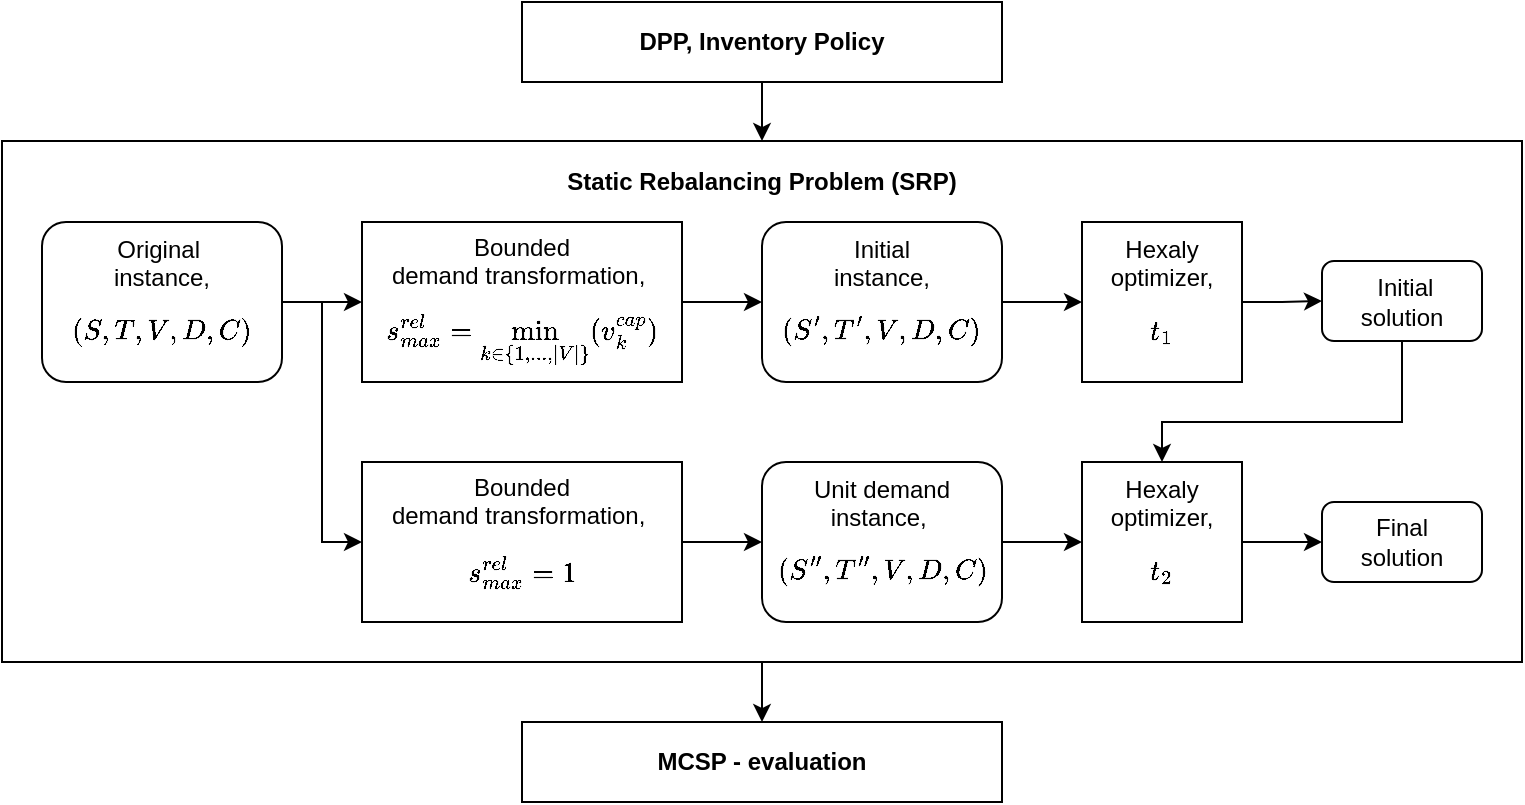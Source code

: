 <mxfile version="26.0.16" pages="2">
  <diagram name="warm_start" id="KY02T8LHWGHWIzESt0Z-">
    <mxGraphModel dx="2004" dy="1203" grid="1" gridSize="10" guides="1" tooltips="1" connect="1" arrows="1" fold="1" page="1" pageScale="1" pageWidth="850" pageHeight="1100" math="1" shadow="0">
      <root>
        <mxCell id="0" />
        <mxCell id="1" parent="0" />
        <mxCell id="dBy8Rh81H2XWf5Ag_Fo4-35" value="" style="rounded=0;whiteSpace=wrap;html=1;fillColor=none;" parent="1" vertex="1">
          <mxGeometry x="20" y="119.5" width="760" height="260.5" as="geometry" />
        </mxCell>
        <mxCell id="dBy8Rh81H2XWf5Ag_Fo4-2" value="Original&amp;nbsp;&lt;div&gt;instance,&lt;div&gt;&lt;span style=&quot;background-color: transparent; color: light-dark(rgb(0, 0, 0), rgb(255, 255, 255));&quot;&gt;$$(S, T, V, D, C)$$&lt;/span&gt;&lt;/div&gt;&lt;/div&gt;" style="text;html=1;align=center;verticalAlign=middle;whiteSpace=wrap;rounded=0;strokeColor=none;" parent="1" vertex="1">
          <mxGeometry x="40" y="160" width="120" height="80" as="geometry" />
        </mxCell>
        <mxCell id="dBy8Rh81H2XWf5Ag_Fo4-3" value="Initial&lt;div&gt;&lt;span style=&quot;background-color: transparent; color: light-dark(rgb(0, 0, 0), rgb(255, 255, 255));&quot;&gt;instance,&lt;/span&gt;&lt;div&gt;&lt;div&gt;&lt;span style=&quot;background-color: transparent; color: light-dark(rgb(0, 0, 0), rgb(255, 255, 255));&quot;&gt;$$(S&#39;, T&#39;, V, D, C)$$&lt;/span&gt;&lt;/div&gt;&lt;/div&gt;&lt;/div&gt;" style="text;html=1;align=center;verticalAlign=middle;whiteSpace=wrap;rounded=0;" parent="1" vertex="1">
          <mxGeometry x="400" y="160" width="120" height="80" as="geometry" />
        </mxCell>
        <mxCell id="dBy8Rh81H2XWf5Ag_Fo4-4" value="Unit demand&lt;div&gt;&lt;span style=&quot;background-color: transparent; color: light-dark(rgb(0, 0, 0), rgb(255, 255, 255));&quot;&gt;instance,&amp;nbsp;&lt;/span&gt;&lt;span style=&quot;background-color: transparent; color: light-dark(rgb(0, 0, 0), rgb(255, 255, 255));&quot;&gt;$$(S&#39;&#39;, T&#39;&#39;, V, D, C)$$&lt;/span&gt;&lt;/div&gt;" style="text;html=1;align=center;verticalAlign=middle;whiteSpace=wrap;rounded=0;" parent="1" vertex="1">
          <mxGeometry x="400" y="280" width="120" height="80" as="geometry" />
        </mxCell>
        <mxCell id="dBy8Rh81H2XWf5Ag_Fo4-5" value="&amp;nbsp;Initial&lt;div&gt;&lt;span style=&quot;background-color: transparent; color: light-dark(rgb(0, 0, 0), rgb(255, 255, 255));&quot;&gt;solution&lt;/span&gt;&lt;/div&gt;" style="text;html=1;align=center;verticalAlign=middle;whiteSpace=wrap;rounded=0;" parent="1" vertex="1">
          <mxGeometry x="680" y="179.5" width="80" height="40" as="geometry" />
        </mxCell>
        <mxCell id="dBy8Rh81H2XWf5Ag_Fo4-6" style="edgeStyle=orthogonalEdgeStyle;rounded=0;orthogonalLoop=1;jettySize=auto;html=1;exitX=0.5;exitY=1;exitDx=0;exitDy=0;" parent="1" source="dBy8Rh81H2XWf5Ag_Fo4-5" target="dBy8Rh81H2XWf5Ag_Fo4-5" edge="1">
          <mxGeometry relative="1" as="geometry" />
        </mxCell>
        <mxCell id="dBy8Rh81H2XWf5Ag_Fo4-7" value="Final&lt;div&gt;solution&lt;/div&gt;" style="text;html=1;align=center;verticalAlign=middle;whiteSpace=wrap;rounded=0;" parent="1" vertex="1">
          <mxGeometry x="680" y="300" width="80" height="40" as="geometry" />
        </mxCell>
        <mxCell id="dBy8Rh81H2XWf5Ag_Fo4-10" value="&amp;nbsp;Hexaly&lt;span style=&quot;background-color: transparent; color: light-dark(rgb(0, 0, 0), rgb(255, 255, 255));&quot;&gt;&amp;nbsp;&lt;/span&gt;&lt;div&gt;&lt;span style=&quot;background-color: transparent; color: light-dark(rgb(0, 0, 0), rgb(255, 255, 255));&quot;&gt;optimizer,&lt;/span&gt;&lt;div&gt;$$t_1$$&lt;/div&gt;&lt;/div&gt;" style="text;html=1;align=center;verticalAlign=middle;whiteSpace=wrap;rounded=0;" parent="1" vertex="1">
          <mxGeometry x="560" y="160" width="80" height="80" as="geometry" />
        </mxCell>
        <mxCell id="dBy8Rh81H2XWf5Ag_Fo4-11" value="Bounded&lt;div&gt;demand&amp;nbsp;&lt;span style=&quot;background-color: transparent; color: light-dark(rgb(0, 0, 0), rgb(255, 255, 255));&quot;&gt;transformation,&amp;nbsp;&lt;/span&gt;&lt;/div&gt;&lt;div&gt;$$s^{rel}_{max}=1$$&lt;span style=&quot;background-color: transparent; color: light-dark(rgb(0, 0, 0), rgb(255, 255, 255));&quot;&gt;&lt;/span&gt;&lt;/div&gt;" style="text;html=1;align=center;verticalAlign=middle;whiteSpace=wrap;rounded=0;" parent="1" vertex="1">
          <mxGeometry x="200" y="280" width="160" height="80" as="geometry" />
        </mxCell>
        <mxCell id="dBy8Rh81H2XWf5Ag_Fo4-12" value="&amp;nbsp;Hexaly&lt;span style=&quot;background-color: transparent; color: light-dark(rgb(0, 0, 0), rgb(255, 255, 255));&quot;&gt;&amp;nbsp;&lt;/span&gt;&lt;div&gt;&lt;span style=&quot;background-color: transparent; color: light-dark(rgb(0, 0, 0), rgb(255, 255, 255));&quot;&gt;optimizer,&lt;/span&gt;&lt;div&gt;$$t_2$$&lt;/div&gt;&lt;/div&gt;" style="text;html=1;align=center;verticalAlign=middle;whiteSpace=wrap;rounded=0;" parent="1" vertex="1">
          <mxGeometry x="560" y="280" width="80" height="80" as="geometry" />
        </mxCell>
        <mxCell id="dBy8Rh81H2XWf5Ag_Fo4-13" value="Bounded&lt;div&gt;demand&amp;nbsp;&lt;span style=&quot;background-color: transparent; color: light-dark(rgb(0, 0, 0), rgb(255, 255, 255));&quot;&gt;transformation,&amp;nbsp;&lt;/span&gt;&lt;/div&gt;&lt;div&gt;&lt;div&gt;$$s^{rel}_{max}=\min_{k \in \{1,..., |V|\}} (v_{k}^{cap})$$&lt;/div&gt;&lt;/div&gt;" style="text;html=1;align=center;verticalAlign=middle;whiteSpace=wrap;rounded=0;" parent="1" vertex="1">
          <mxGeometry x="200" y="170" width="160" height="70" as="geometry" />
        </mxCell>
        <mxCell id="dBy8Rh81H2XWf5Ag_Fo4-27" style="edgeStyle=orthogonalEdgeStyle;rounded=0;orthogonalLoop=1;jettySize=auto;html=1;entryX=0;entryY=0.5;entryDx=0;entryDy=0;" parent="1" source="dBy8Rh81H2XWf5Ag_Fo4-14" target="dBy8Rh81H2XWf5Ag_Fo4-16" edge="1">
          <mxGeometry relative="1" as="geometry" />
        </mxCell>
        <mxCell id="dBy8Rh81H2XWf5Ag_Fo4-30" style="edgeStyle=orthogonalEdgeStyle;rounded=0;orthogonalLoop=1;jettySize=auto;html=1;entryX=0;entryY=0.5;entryDx=0;entryDy=0;" parent="1" source="dBy8Rh81H2XWf5Ag_Fo4-14" target="dBy8Rh81H2XWf5Ag_Fo4-17" edge="1">
          <mxGeometry relative="1" as="geometry" />
        </mxCell>
        <mxCell id="dBy8Rh81H2XWf5Ag_Fo4-16" value="" style="rounded=0;whiteSpace=wrap;html=1;gradientColor=default;fillColor=none;strokeColor=default;" parent="1" vertex="1">
          <mxGeometry x="200" y="160" width="160" height="80" as="geometry" />
        </mxCell>
        <mxCell id="dBy8Rh81H2XWf5Ag_Fo4-14" value="" style="rounded=1;whiteSpace=wrap;html=1;gradientColor=default;fillColor=none;strokeColor=default;" parent="1" vertex="1">
          <mxGeometry x="40" y="160" width="120" height="80" as="geometry" />
        </mxCell>
        <mxCell id="dBy8Rh81H2XWf5Ag_Fo4-28" style="edgeStyle=orthogonalEdgeStyle;rounded=0;orthogonalLoop=1;jettySize=auto;html=1;entryX=0;entryY=0.5;entryDx=0;entryDy=0;" parent="1" source="dBy8Rh81H2XWf5Ag_Fo4-16" target="dBy8Rh81H2XWf5Ag_Fo4-18" edge="1">
          <mxGeometry relative="1" as="geometry" />
        </mxCell>
        <mxCell id="dBy8Rh81H2XWf5Ag_Fo4-31" style="edgeStyle=orthogonalEdgeStyle;rounded=0;orthogonalLoop=1;jettySize=auto;html=1;entryX=0;entryY=0.5;entryDx=0;entryDy=0;" parent="1" source="dBy8Rh81H2XWf5Ag_Fo4-17" target="dBy8Rh81H2XWf5Ag_Fo4-19" edge="1">
          <mxGeometry relative="1" as="geometry" />
        </mxCell>
        <mxCell id="dBy8Rh81H2XWf5Ag_Fo4-17" value="" style="rounded=0;whiteSpace=wrap;html=1;gradientColor=default;fillColor=none;strokeColor=default;" parent="1" vertex="1">
          <mxGeometry x="200" y="280" width="160" height="80" as="geometry" />
        </mxCell>
        <mxCell id="dBy8Rh81H2XWf5Ag_Fo4-29" style="edgeStyle=orthogonalEdgeStyle;rounded=0;orthogonalLoop=1;jettySize=auto;html=1;entryX=0;entryY=0.5;entryDx=0;entryDy=0;" parent="1" source="dBy8Rh81H2XWf5Ag_Fo4-18" target="dBy8Rh81H2XWf5Ag_Fo4-21" edge="1">
          <mxGeometry relative="1" as="geometry" />
        </mxCell>
        <mxCell id="dBy8Rh81H2XWf5Ag_Fo4-18" value="" style="rounded=1;whiteSpace=wrap;html=1;gradientColor=default;fillColor=none;strokeColor=default;" parent="1" vertex="1">
          <mxGeometry x="400" y="160" width="120" height="80" as="geometry" />
        </mxCell>
        <mxCell id="dBy8Rh81H2XWf5Ag_Fo4-32" style="edgeStyle=orthogonalEdgeStyle;rounded=0;orthogonalLoop=1;jettySize=auto;html=1;entryX=0;entryY=0.5;entryDx=0;entryDy=0;" parent="1" source="dBy8Rh81H2XWf5Ag_Fo4-19" target="dBy8Rh81H2XWf5Ag_Fo4-22" edge="1">
          <mxGeometry relative="1" as="geometry" />
        </mxCell>
        <mxCell id="dBy8Rh81H2XWf5Ag_Fo4-19" value="" style="rounded=1;whiteSpace=wrap;html=1;gradientColor=default;fillColor=none;strokeColor=default;" parent="1" vertex="1">
          <mxGeometry x="400" y="280" width="120" height="80" as="geometry" />
        </mxCell>
        <mxCell id="dBy8Rh81H2XWf5Ag_Fo4-34" style="edgeStyle=orthogonalEdgeStyle;rounded=0;orthogonalLoop=1;jettySize=auto;html=1;entryX=0;entryY=0.5;entryDx=0;entryDy=0;" parent="1" source="dBy8Rh81H2XWf5Ag_Fo4-21" target="dBy8Rh81H2XWf5Ag_Fo4-23" edge="1">
          <mxGeometry relative="1" as="geometry" />
        </mxCell>
        <mxCell id="dBy8Rh81H2XWf5Ag_Fo4-21" value="" style="rounded=0;whiteSpace=wrap;html=1;gradientColor=default;fillColor=none;strokeColor=default;" parent="1" vertex="1">
          <mxGeometry x="560" y="160" width="80" height="80" as="geometry" />
        </mxCell>
        <mxCell id="dBy8Rh81H2XWf5Ag_Fo4-33" style="edgeStyle=orthogonalEdgeStyle;rounded=0;orthogonalLoop=1;jettySize=auto;html=1;entryX=0;entryY=0.5;entryDx=0;entryDy=0;" parent="1" source="dBy8Rh81H2XWf5Ag_Fo4-22" target="dBy8Rh81H2XWf5Ag_Fo4-24" edge="1">
          <mxGeometry relative="1" as="geometry" />
        </mxCell>
        <mxCell id="dBy8Rh81H2XWf5Ag_Fo4-22" value="" style="rounded=0;whiteSpace=wrap;html=1;gradientColor=default;fillColor=none;strokeColor=default;" parent="1" vertex="1">
          <mxGeometry x="560" y="280" width="80" height="80" as="geometry" />
        </mxCell>
        <mxCell id="dBy8Rh81H2XWf5Ag_Fo4-25" style="edgeStyle=orthogonalEdgeStyle;rounded=0;orthogonalLoop=1;jettySize=auto;html=1;entryX=0.5;entryY=0;entryDx=0;entryDy=0;" parent="1" source="dBy8Rh81H2XWf5Ag_Fo4-23" target="dBy8Rh81H2XWf5Ag_Fo4-22" edge="1">
          <mxGeometry relative="1" as="geometry">
            <Array as="points">
              <mxPoint x="720" y="260" />
              <mxPoint x="600" y="260" />
            </Array>
          </mxGeometry>
        </mxCell>
        <mxCell id="dBy8Rh81H2XWf5Ag_Fo4-23" value="" style="rounded=1;whiteSpace=wrap;html=1;gradientColor=default;fillColor=none;strokeColor=default;" parent="1" vertex="1">
          <mxGeometry x="680" y="179.5" width="80" height="40" as="geometry" />
        </mxCell>
        <mxCell id="dBy8Rh81H2XWf5Ag_Fo4-24" value="" style="rounded=1;whiteSpace=wrap;html=1;gradientColor=default;fillColor=none;strokeColor=default;" parent="1" vertex="1">
          <mxGeometry x="680" y="300" width="80" height="40" as="geometry" />
        </mxCell>
        <mxCell id="dBy8Rh81H2XWf5Ag_Fo4-39" style="edgeStyle=orthogonalEdgeStyle;rounded=0;orthogonalLoop=1;jettySize=auto;html=1;entryX=0.5;entryY=0;entryDx=0;entryDy=0;" parent="1" source="dBy8Rh81H2XWf5Ag_Fo4-35" target="dBy8Rh81H2XWf5Ag_Fo4-38" edge="1">
          <mxGeometry relative="1" as="geometry" />
        </mxCell>
        <mxCell id="dBy8Rh81H2XWf5Ag_Fo4-38" value="&lt;b&gt;MCSP - evaluation&lt;/b&gt;" style="text;html=1;align=center;verticalAlign=middle;whiteSpace=wrap;rounded=0;strokeColor=default;" parent="1" vertex="1">
          <mxGeometry x="280" y="410" width="240" height="40" as="geometry" />
        </mxCell>
        <mxCell id="dBy8Rh81H2XWf5Ag_Fo4-41" style="edgeStyle=orthogonalEdgeStyle;rounded=0;orthogonalLoop=1;jettySize=auto;html=1;entryX=0.5;entryY=0;entryDx=0;entryDy=0;" parent="1" source="dBy8Rh81H2XWf5Ag_Fo4-40" target="dBy8Rh81H2XWf5Ag_Fo4-35" edge="1">
          <mxGeometry relative="1" as="geometry" />
        </mxCell>
        <mxCell id="dBy8Rh81H2XWf5Ag_Fo4-40" value="&lt;b&gt;DPP, Inventory Policy&lt;/b&gt;" style="text;html=1;align=center;verticalAlign=middle;whiteSpace=wrap;rounded=0;strokeColor=default;" parent="1" vertex="1">
          <mxGeometry x="280" y="50" width="240" height="40" as="geometry" />
        </mxCell>
        <mxCell id="dBy8Rh81H2XWf5Ag_Fo4-42" value="&lt;b&gt;Static Rebalancing Problem (SRP)&lt;/b&gt;" style="text;html=1;align=center;verticalAlign=middle;whiteSpace=wrap;rounded=0;" parent="1" vertex="1">
          <mxGeometry x="280" y="119.5" width="240" height="40.5" as="geometry" />
        </mxCell>
      </root>
    </mxGraphModel>
  </diagram>
  <diagram id="S4uw-Xjzn5sDwjWiQ1JI" name="basic">
    <mxGraphModel dx="2004" dy="1203" grid="1" gridSize="10" guides="1" tooltips="1" connect="1" arrows="1" fold="1" page="1" pageScale="1" pageWidth="850" pageHeight="1100" math="1" shadow="0">
      <root>
        <mxCell id="0" />
        <mxCell id="1" parent="0" />
        <mxCell id="MNkQe6NdBOrTk7cfu1HG-1" value="" style="rounded=0;whiteSpace=wrap;html=1;fillColor=none;" parent="1" vertex="1">
          <mxGeometry x="20" y="119.5" width="760" height="130.5" as="geometry" />
        </mxCell>
        <mxCell id="MNkQe6NdBOrTk7cfu1HG-11" value="Bounded&lt;div&gt;demand&amp;nbsp;&lt;span style=&quot;background-color: transparent; color: light-dark(rgb(0, 0, 0), rgb(255, 255, 255));&quot;&gt;transformation,&amp;nbsp;&lt;/span&gt;&lt;/div&gt;&lt;div&gt;$$s^{rel}_{max} \in \{1, \min_{k \in \{1,..., |V|\}} (v_{k}^{cap})\}$$&lt;/div&gt;" style="text;html=1;align=center;verticalAlign=middle;whiteSpace=wrap;rounded=0;" parent="1" vertex="1">
          <mxGeometry x="200" y="170" width="160" height="70" as="geometry" />
        </mxCell>
        <mxCell id="MNkQe6NdBOrTk7cfu1HG-16" value="" style="rounded=0;whiteSpace=wrap;html=1;gradientColor=default;fillColor=none;strokeColor=default;" parent="1" vertex="1">
          <mxGeometry x="190" y="164.5" width="180" height="70" as="geometry" />
        </mxCell>
        <mxCell id="MNkQe6NdBOrTk7cfu1HG-29" value="" style="rounded=1;whiteSpace=wrap;html=1;gradientColor=default;fillColor=none;strokeColor=default;" parent="1" vertex="1">
          <mxGeometry x="680" y="179.5" width="80" height="40" as="geometry" />
        </mxCell>
        <mxCell id="MNkQe6NdBOrTk7cfu1HG-25" value="" style="rounded=0;whiteSpace=wrap;html=1;gradientColor=default;fillColor=none;strokeColor=default;" parent="1" vertex="1">
          <mxGeometry x="560" y="165" width="80" height="70" as="geometry" />
        </mxCell>
        <mxCell id="MNkQe6NdBOrTk7cfu1HG-8" value="&amp;nbsp;Hexaly&lt;span style=&quot;background-color: transparent; color: light-dark(rgb(0, 0, 0), rgb(255, 255, 255));&quot;&gt;&amp;nbsp;&lt;/span&gt;&lt;div&gt;&lt;span style=&quot;background-color: transparent; color: light-dark(rgb(0, 0, 0), rgb(255, 255, 255));&quot;&gt;optimizer,&lt;/span&gt;&lt;div&gt;$$t$$&lt;/div&gt;&lt;/div&gt;" style="text;html=1;align=center;verticalAlign=middle;whiteSpace=wrap;rounded=0;" parent="1" vertex="1">
          <mxGeometry x="560" y="170" width="80" height="80" as="geometry" />
        </mxCell>
        <mxCell id="MNkQe6NdBOrTk7cfu1HG-20" value="" style="rounded=1;whiteSpace=wrap;html=1;gradientColor=default;fillColor=none;strokeColor=default;" parent="1" vertex="1">
          <mxGeometry x="400" y="160" width="120" height="80" as="geometry" />
        </mxCell>
        <mxCell id="MNkQe6NdBOrTk7cfu1HG-2" value="Original&amp;nbsp;&lt;div&gt;instance,&lt;div&gt;&lt;span style=&quot;background-color: transparent; color: light-dark(rgb(0, 0, 0), rgb(255, 255, 255));&quot;&gt;$$(S, T, V, D, C)$$&lt;/span&gt;&lt;/div&gt;&lt;/div&gt;" style="text;html=1;align=center;verticalAlign=middle;whiteSpace=wrap;rounded=0;strokeColor=none;" parent="1" vertex="1">
          <mxGeometry x="40" y="160" width="120" height="80" as="geometry" />
        </mxCell>
        <mxCell id="MNkQe6NdBOrTk7cfu1HG-3" value="Transformed&lt;div&gt;&lt;div&gt;&lt;span style=&quot;background-color: transparent; color: light-dark(rgb(0, 0, 0), rgb(255, 255, 255));&quot;&gt;instance,&lt;/span&gt;&lt;div&gt;&lt;div&gt;&lt;span style=&quot;background-color: transparent; color: light-dark(rgb(0, 0, 0), rgb(255, 255, 255));&quot;&gt;$$(S&#39;, T&#39;, V, D, C)$$&lt;/span&gt;&lt;/div&gt;&lt;/div&gt;&lt;/div&gt;&lt;/div&gt;" style="text;html=1;align=center;verticalAlign=middle;whiteSpace=wrap;rounded=0;" parent="1" vertex="1">
          <mxGeometry x="400" y="160" width="120" height="80" as="geometry" />
        </mxCell>
        <mxCell id="MNkQe6NdBOrTk7cfu1HG-5" value="&amp;nbsp;Final&lt;div&gt;&lt;span style=&quot;background-color: transparent; color: light-dark(rgb(0, 0, 0), rgb(255, 255, 255));&quot;&gt;solution&lt;/span&gt;&lt;/div&gt;" style="text;html=1;align=center;verticalAlign=middle;whiteSpace=wrap;rounded=0;" parent="1" vertex="1">
          <mxGeometry x="680" y="179.5" width="80" height="40" as="geometry" />
        </mxCell>
        <mxCell id="MNkQe6NdBOrTk7cfu1HG-6" style="edgeStyle=orthogonalEdgeStyle;rounded=0;orthogonalLoop=1;jettySize=auto;html=1;exitX=0.5;exitY=1;exitDx=0;exitDy=0;" parent="1" source="MNkQe6NdBOrTk7cfu1HG-5" target="MNkQe6NdBOrTk7cfu1HG-5" edge="1">
          <mxGeometry relative="1" as="geometry" />
        </mxCell>
        <mxCell id="MNkQe6NdBOrTk7cfu1HG-12" style="edgeStyle=orthogonalEdgeStyle;rounded=0;orthogonalLoop=1;jettySize=auto;html=1;entryX=0;entryY=0.5;entryDx=0;entryDy=0;" parent="1" source="MNkQe6NdBOrTk7cfu1HG-14" target="MNkQe6NdBOrTk7cfu1HG-16" edge="1">
          <mxGeometry relative="1" as="geometry" />
        </mxCell>
        <mxCell id="MNkQe6NdBOrTk7cfu1HG-14" value="" style="rounded=1;whiteSpace=wrap;html=1;gradientColor=default;fillColor=none;strokeColor=default;" parent="1" vertex="1">
          <mxGeometry x="40" y="160" width="120" height="80" as="geometry" />
        </mxCell>
        <mxCell id="MNkQe6NdBOrTk7cfu1HG-15" style="edgeStyle=orthogonalEdgeStyle;rounded=0;orthogonalLoop=1;jettySize=auto;html=1;entryX=0;entryY=0.5;entryDx=0;entryDy=0;" parent="1" source="MNkQe6NdBOrTk7cfu1HG-16" target="MNkQe6NdBOrTk7cfu1HG-20" edge="1">
          <mxGeometry relative="1" as="geometry" />
        </mxCell>
        <mxCell id="MNkQe6NdBOrTk7cfu1HG-19" style="edgeStyle=orthogonalEdgeStyle;rounded=0;orthogonalLoop=1;jettySize=auto;html=1;entryX=0;entryY=0.5;entryDx=0;entryDy=0;" parent="1" source="MNkQe6NdBOrTk7cfu1HG-20" target="MNkQe6NdBOrTk7cfu1HG-25" edge="1">
          <mxGeometry relative="1" as="geometry" />
        </mxCell>
        <mxCell id="MNkQe6NdBOrTk7cfu1HG-24" style="edgeStyle=orthogonalEdgeStyle;rounded=0;orthogonalLoop=1;jettySize=auto;html=1;entryX=0;entryY=0.5;entryDx=0;entryDy=0;" parent="1" source="MNkQe6NdBOrTk7cfu1HG-25" target="MNkQe6NdBOrTk7cfu1HG-29" edge="1">
          <mxGeometry relative="1" as="geometry" />
        </mxCell>
        <mxCell id="MNkQe6NdBOrTk7cfu1HG-31" style="edgeStyle=orthogonalEdgeStyle;rounded=0;orthogonalLoop=1;jettySize=auto;html=1;entryX=0.5;entryY=0;entryDx=0;entryDy=0;" parent="1" source="MNkQe6NdBOrTk7cfu1HG-1" target="MNkQe6NdBOrTk7cfu1HG-32" edge="1">
          <mxGeometry relative="1" as="geometry" />
        </mxCell>
        <mxCell id="MNkQe6NdBOrTk7cfu1HG-32" value="&lt;div&gt;&lt;b&gt;MCSP - evaluation&lt;/b&gt;&lt;/div&gt;" style="text;html=1;align=center;verticalAlign=middle;whiteSpace=wrap;rounded=0;strokeColor=default;" parent="1" vertex="1">
          <mxGeometry x="280" y="280" width="240" height="40" as="geometry" />
        </mxCell>
        <mxCell id="MNkQe6NdBOrTk7cfu1HG-33" style="edgeStyle=orthogonalEdgeStyle;rounded=0;orthogonalLoop=1;jettySize=auto;html=1;entryX=0.5;entryY=0;entryDx=0;entryDy=0;" parent="1" source="MNkQe6NdBOrTk7cfu1HG-34" target="MNkQe6NdBOrTk7cfu1HG-1" edge="1">
          <mxGeometry relative="1" as="geometry" />
        </mxCell>
        <mxCell id="MNkQe6NdBOrTk7cfu1HG-34" value="&lt;b&gt;DPP, Inventory Policy&lt;/b&gt;" style="text;html=1;align=center;verticalAlign=middle;whiteSpace=wrap;rounded=0;strokeColor=default;" parent="1" vertex="1">
          <mxGeometry x="280" y="50" width="240" height="40" as="geometry" />
        </mxCell>
        <mxCell id="MNkQe6NdBOrTk7cfu1HG-35" value="&lt;b&gt;Static Rebalancing Problem (SRP)&lt;/b&gt;" style="text;html=1;align=center;verticalAlign=middle;whiteSpace=wrap;rounded=0;" parent="1" vertex="1">
          <mxGeometry x="280" y="119.5" width="240" height="40.5" as="geometry" />
        </mxCell>
      </root>
    </mxGraphModel>
  </diagram>
</mxfile>
